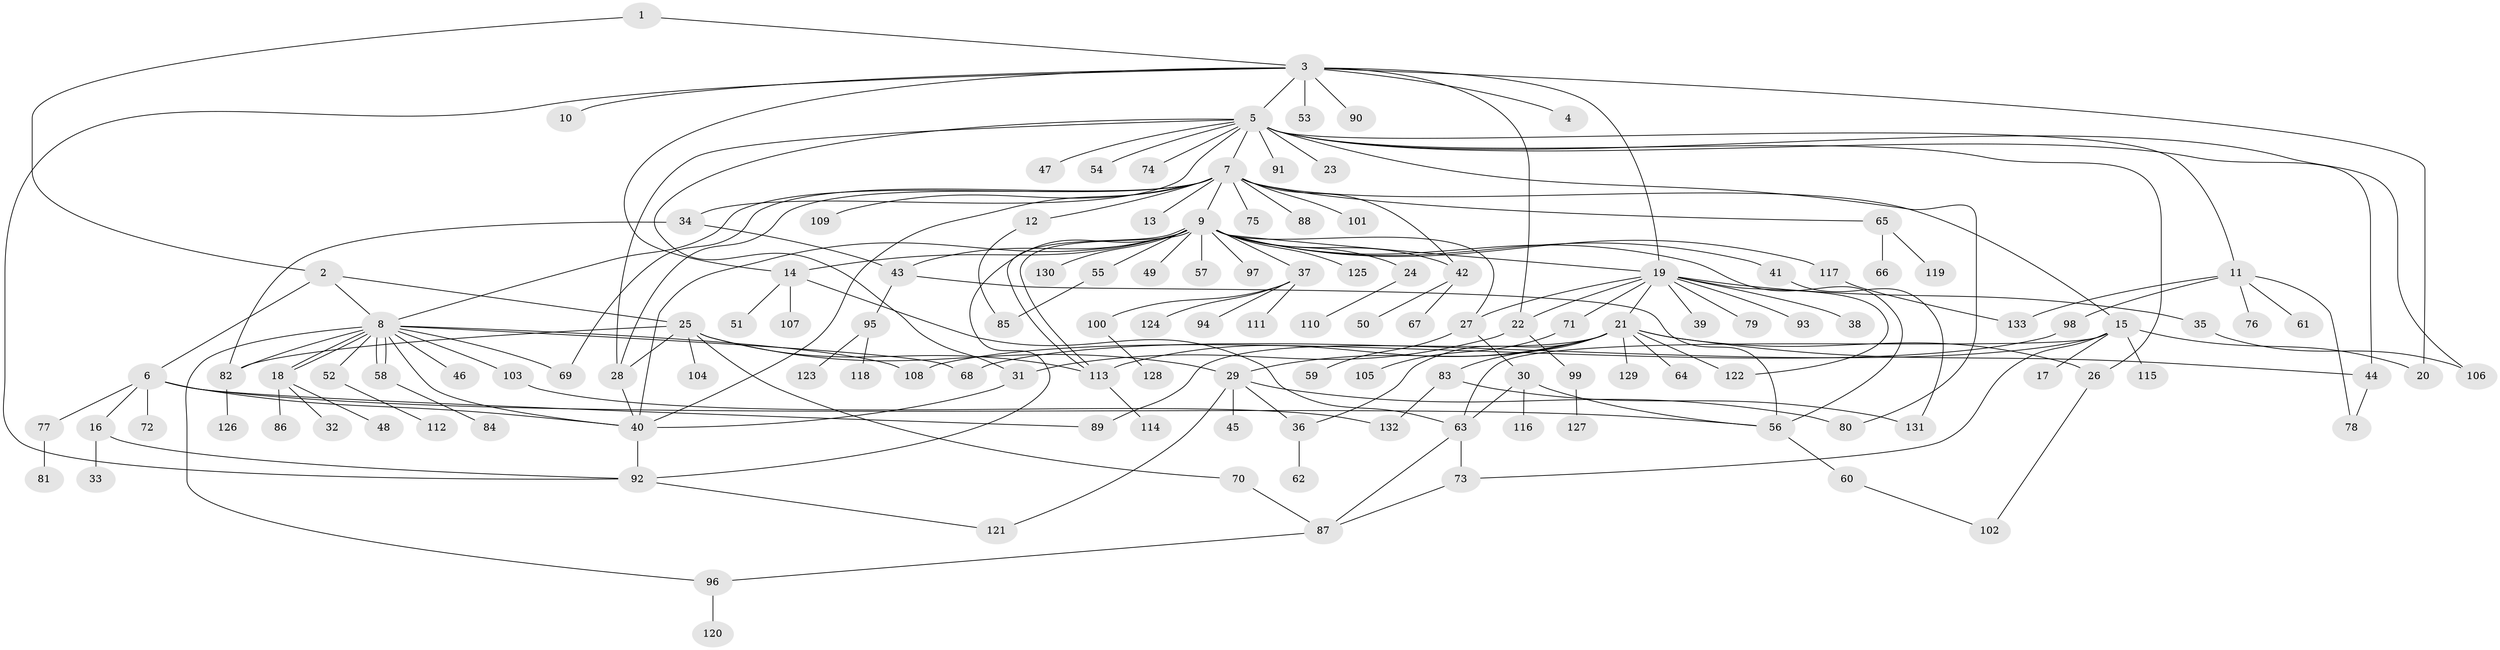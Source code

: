 // coarse degree distribution, {2: 0.24731182795698925, 9: 0.03225806451612903, 13: 0.010752688172043012, 1: 0.41935483870967744, 11: 0.010752688172043012, 7: 0.021505376344086023, 14: 0.021505376344086023, 19: 0.010752688172043012, 6: 0.021505376344086023, 4: 0.06451612903225806, 3: 0.11827956989247312, 5: 0.021505376344086023}
// Generated by graph-tools (version 1.1) at 2025/18/03/04/25 18:18:02]
// undirected, 133 vertices, 185 edges
graph export_dot {
graph [start="1"]
  node [color=gray90,style=filled];
  1;
  2;
  3;
  4;
  5;
  6;
  7;
  8;
  9;
  10;
  11;
  12;
  13;
  14;
  15;
  16;
  17;
  18;
  19;
  20;
  21;
  22;
  23;
  24;
  25;
  26;
  27;
  28;
  29;
  30;
  31;
  32;
  33;
  34;
  35;
  36;
  37;
  38;
  39;
  40;
  41;
  42;
  43;
  44;
  45;
  46;
  47;
  48;
  49;
  50;
  51;
  52;
  53;
  54;
  55;
  56;
  57;
  58;
  59;
  60;
  61;
  62;
  63;
  64;
  65;
  66;
  67;
  68;
  69;
  70;
  71;
  72;
  73;
  74;
  75;
  76;
  77;
  78;
  79;
  80;
  81;
  82;
  83;
  84;
  85;
  86;
  87;
  88;
  89;
  90;
  91;
  92;
  93;
  94;
  95;
  96;
  97;
  98;
  99;
  100;
  101;
  102;
  103;
  104;
  105;
  106;
  107;
  108;
  109;
  110;
  111;
  112;
  113;
  114;
  115;
  116;
  117;
  118;
  119;
  120;
  121;
  122;
  123;
  124;
  125;
  126;
  127;
  128;
  129;
  130;
  131;
  132;
  133;
  1 -- 2;
  1 -- 3;
  2 -- 6;
  2 -- 8;
  2 -- 25;
  3 -- 4;
  3 -- 5;
  3 -- 10;
  3 -- 14;
  3 -- 19;
  3 -- 20;
  3 -- 22;
  3 -- 53;
  3 -- 90;
  3 -- 92;
  5 -- 7;
  5 -- 11;
  5 -- 23;
  5 -- 26;
  5 -- 28;
  5 -- 31;
  5 -- 34;
  5 -- 44;
  5 -- 47;
  5 -- 54;
  5 -- 74;
  5 -- 80;
  5 -- 91;
  5 -- 106;
  6 -- 16;
  6 -- 40;
  6 -- 56;
  6 -- 72;
  6 -- 77;
  6 -- 89;
  7 -- 8;
  7 -- 9;
  7 -- 12;
  7 -- 13;
  7 -- 15;
  7 -- 28;
  7 -- 40;
  7 -- 42;
  7 -- 65;
  7 -- 69;
  7 -- 75;
  7 -- 88;
  7 -- 101;
  7 -- 109;
  8 -- 18;
  8 -- 18;
  8 -- 40;
  8 -- 46;
  8 -- 52;
  8 -- 58;
  8 -- 58;
  8 -- 68;
  8 -- 69;
  8 -- 82;
  8 -- 96;
  8 -- 103;
  8 -- 108;
  9 -- 14;
  9 -- 19;
  9 -- 24;
  9 -- 27;
  9 -- 37;
  9 -- 40;
  9 -- 41;
  9 -- 42;
  9 -- 43;
  9 -- 49;
  9 -- 55;
  9 -- 56;
  9 -- 57;
  9 -- 92;
  9 -- 97;
  9 -- 113;
  9 -- 113;
  9 -- 117;
  9 -- 125;
  9 -- 130;
  11 -- 61;
  11 -- 76;
  11 -- 78;
  11 -- 98;
  11 -- 133;
  12 -- 85;
  14 -- 51;
  14 -- 63;
  14 -- 107;
  15 -- 17;
  15 -- 20;
  15 -- 63;
  15 -- 68;
  15 -- 73;
  15 -- 115;
  16 -- 33;
  16 -- 92;
  18 -- 32;
  18 -- 48;
  18 -- 86;
  19 -- 21;
  19 -- 22;
  19 -- 27;
  19 -- 35;
  19 -- 38;
  19 -- 39;
  19 -- 71;
  19 -- 79;
  19 -- 93;
  19 -- 122;
  21 -- 26;
  21 -- 29;
  21 -- 36;
  21 -- 44;
  21 -- 64;
  21 -- 83;
  21 -- 89;
  21 -- 113;
  21 -- 122;
  21 -- 129;
  22 -- 31;
  22 -- 99;
  24 -- 110;
  25 -- 28;
  25 -- 29;
  25 -- 70;
  25 -- 82;
  25 -- 104;
  25 -- 113;
  26 -- 102;
  27 -- 30;
  27 -- 59;
  28 -- 40;
  29 -- 36;
  29 -- 45;
  29 -- 80;
  29 -- 121;
  30 -- 56;
  30 -- 63;
  30 -- 116;
  31 -- 40;
  34 -- 43;
  34 -- 82;
  35 -- 106;
  36 -- 62;
  37 -- 94;
  37 -- 100;
  37 -- 111;
  37 -- 124;
  40 -- 92;
  41 -- 131;
  42 -- 50;
  42 -- 67;
  43 -- 56;
  43 -- 95;
  44 -- 78;
  52 -- 112;
  55 -- 85;
  56 -- 60;
  58 -- 84;
  60 -- 102;
  63 -- 73;
  63 -- 87;
  65 -- 66;
  65 -- 119;
  70 -- 87;
  71 -- 105;
  73 -- 87;
  77 -- 81;
  82 -- 126;
  83 -- 131;
  83 -- 132;
  87 -- 96;
  92 -- 121;
  95 -- 118;
  95 -- 123;
  96 -- 120;
  98 -- 108;
  99 -- 127;
  100 -- 128;
  103 -- 132;
  113 -- 114;
  117 -- 133;
}
